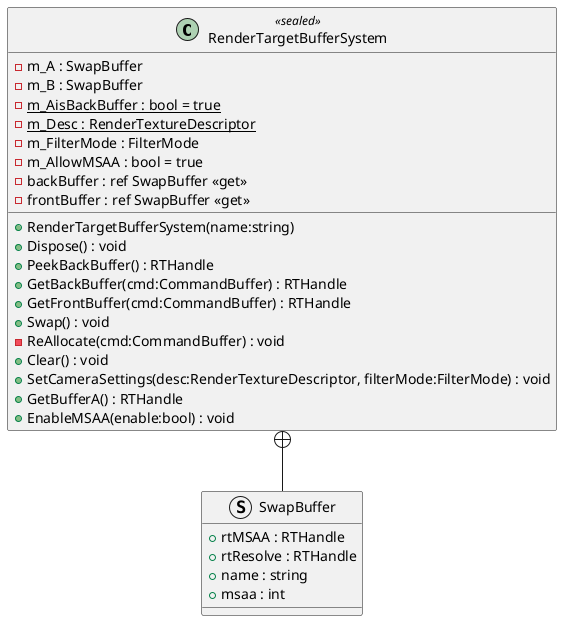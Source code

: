 @startuml
class RenderTargetBufferSystem <<sealed>> {
    - m_A : SwapBuffer
    - m_B : SwapBuffer
    {static} - m_AisBackBuffer : bool = true
    {static} - m_Desc : RenderTextureDescriptor
    - m_FilterMode : FilterMode
    - m_AllowMSAA : bool = true
    - backBuffer : ref SwapBuffer <<get>>
    - frontBuffer : ref SwapBuffer <<get>>
    + RenderTargetBufferSystem(name:string)
    + Dispose() : void
    + PeekBackBuffer() : RTHandle
    + GetBackBuffer(cmd:CommandBuffer) : RTHandle
    + GetFrontBuffer(cmd:CommandBuffer) : RTHandle
    + Swap() : void
    - ReAllocate(cmd:CommandBuffer) : void
    + Clear() : void
    + SetCameraSettings(desc:RenderTextureDescriptor, filterMode:FilterMode) : void
    + GetBufferA() : RTHandle
    + EnableMSAA(enable:bool) : void
}
struct SwapBuffer {
    + rtMSAA : RTHandle
    + rtResolve : RTHandle
    + name : string
    + msaa : int
}
RenderTargetBufferSystem +-- SwapBuffer
@enduml
